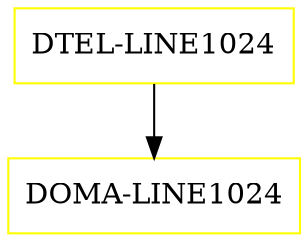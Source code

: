 digraph G {
  "DTEL-LINE1024" [shape=box,color=yellow];
  "DOMA-LINE1024" [shape=box,color=yellow,URL="./DOMA_LINE1024.html"];
  "DTEL-LINE1024" -> "DOMA-LINE1024";
}
